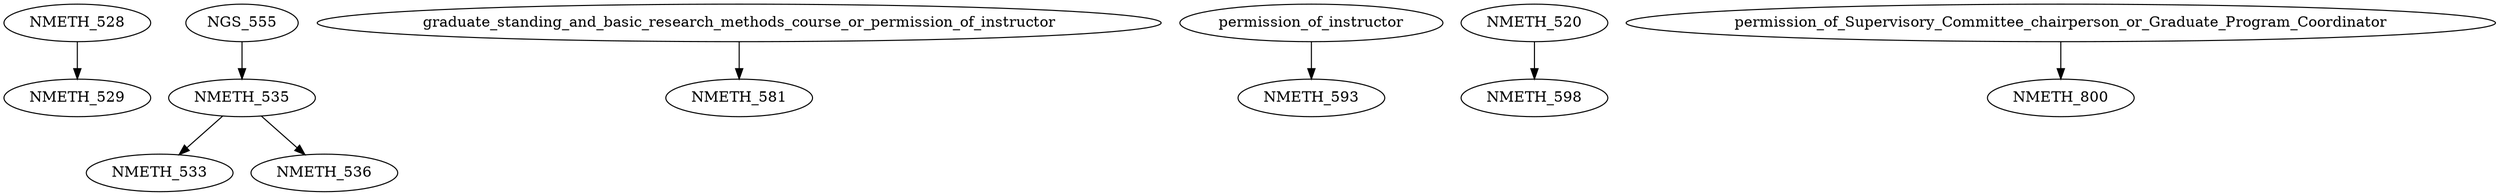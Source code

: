 digraph G {
    edge [color=black];
    NMETH_528 -> NMETH_529;
    edge [color=black];
    NMETH_535 -> NMETH_533;
    edge [color=black];
    NGS_555 -> NMETH_535;
    edge [color=black];
    NMETH_535 -> NMETH_536;
    edge [color=black];
    graduate_standing_and_basic_research_methods_course_or_permission_of_instructor -> NMETH_581;
    edge [color=black];
    permission_of_instructor -> NMETH_593;
    edge [color=black];
    NMETH_520 -> NMETH_598;
    edge [color=black];
    permission_of_Supervisory_Committee_chairperson_or_Graduate_Program_Coordinator -> NMETH_800;
}
